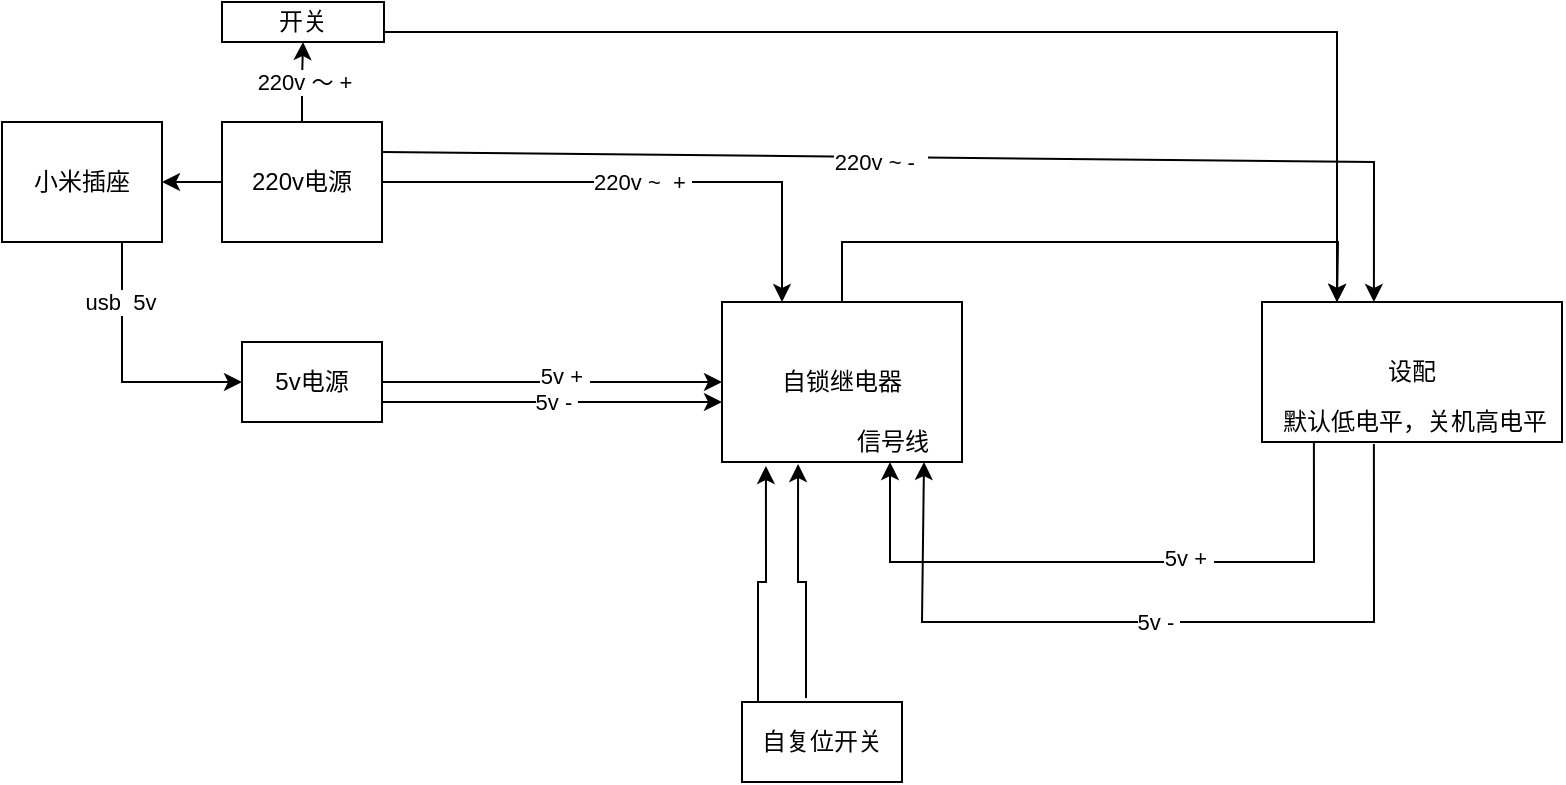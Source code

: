 <mxfile version="17.1.1" type="github">
  <diagram id="GdhvUFtvC-fQR2Oy1b_Q" name="Page-1">
    <mxGraphModel dx="1351" dy="730" grid="1" gridSize="10" guides="1" tooltips="1" connect="1" arrows="1" fold="1" page="1" pageScale="1" pageWidth="827" pageHeight="1169" math="0" shadow="0">
      <root>
        <mxCell id="0" />
        <mxCell id="1" parent="0" />
        <mxCell id="pxNG_dInno-5pwJ3HLSa-2" value="自锁继电器" style="rounded=0;whiteSpace=wrap;html=1;" vertex="1" parent="1">
          <mxGeometry x="380" y="290" width="120" height="80" as="geometry" />
        </mxCell>
        <mxCell id="pxNG_dInno-5pwJ3HLSa-30" value="" style="edgeStyle=orthogonalEdgeStyle;rounded=0;orthogonalLoop=1;jettySize=auto;html=1;" edge="1" parent="1" source="pxNG_dInno-5pwJ3HLSa-3" target="pxNG_dInno-5pwJ3HLSa-29">
          <mxGeometry relative="1" as="geometry" />
        </mxCell>
        <mxCell id="pxNG_dInno-5pwJ3HLSa-34" value="220v ～ +" style="edgeLabel;html=1;align=center;verticalAlign=middle;resizable=0;points=[];" vertex="1" connectable="0" parent="pxNG_dInno-5pwJ3HLSa-30">
          <mxGeometry x="0.008" relative="1" as="geometry">
            <mxPoint as="offset" />
          </mxGeometry>
        </mxCell>
        <mxCell id="pxNG_dInno-5pwJ3HLSa-38" value="" style="edgeStyle=orthogonalEdgeStyle;rounded=0;orthogonalLoop=1;jettySize=auto;html=1;" edge="1" parent="1" source="pxNG_dInno-5pwJ3HLSa-3" target="pxNG_dInno-5pwJ3HLSa-37">
          <mxGeometry relative="1" as="geometry" />
        </mxCell>
        <mxCell id="pxNG_dInno-5pwJ3HLSa-3" value="220v电源" style="rounded=0;whiteSpace=wrap;html=1;" vertex="1" parent="1">
          <mxGeometry x="130" y="200" width="80" height="60" as="geometry" />
        </mxCell>
        <mxCell id="pxNG_dInno-5pwJ3HLSa-4" value="220v ~&amp;nbsp; +&amp;nbsp;" style="endArrow=classic;html=1;rounded=0;exitX=1;exitY=0.5;exitDx=0;exitDy=0;entryX=0.25;entryY=0;entryDx=0;entryDy=0;" edge="1" parent="1" source="pxNG_dInno-5pwJ3HLSa-3" target="pxNG_dInno-5pwJ3HLSa-2">
          <mxGeometry width="50" height="50" relative="1" as="geometry">
            <mxPoint x="470" y="430" as="sourcePoint" />
            <mxPoint x="520" y="380" as="targetPoint" />
            <Array as="points">
              <mxPoint x="410" y="230" />
            </Array>
          </mxGeometry>
        </mxCell>
        <mxCell id="pxNG_dInno-5pwJ3HLSa-5" value="设配" style="rounded=0;whiteSpace=wrap;html=1;" vertex="1" parent="1">
          <mxGeometry x="650" y="290" width="150" height="70" as="geometry" />
        </mxCell>
        <mxCell id="pxNG_dInno-5pwJ3HLSa-6" value="" style="endArrow=classic;html=1;rounded=0;exitX=1;exitY=0.25;exitDx=0;exitDy=0;entryX=0.373;entryY=0;entryDx=0;entryDy=0;entryPerimeter=0;" edge="1" parent="1" source="pxNG_dInno-5pwJ3HLSa-3" target="pxNG_dInno-5pwJ3HLSa-5">
          <mxGeometry width="50" height="50" relative="1" as="geometry">
            <mxPoint x="470" y="430" as="sourcePoint" />
            <mxPoint x="520" y="380" as="targetPoint" />
            <Array as="points">
              <mxPoint x="706" y="220" />
            </Array>
          </mxGeometry>
        </mxCell>
        <mxCell id="pxNG_dInno-5pwJ3HLSa-7" value="_" style="edgeLabel;html=1;align=center;verticalAlign=middle;resizable=0;points=[];" vertex="1" connectable="0" parent="pxNG_dInno-5pwJ3HLSa-6">
          <mxGeometry x="-0.118" y="5" relative="1" as="geometry">
            <mxPoint as="offset" />
          </mxGeometry>
        </mxCell>
        <mxCell id="pxNG_dInno-5pwJ3HLSa-8" value="220v ~ -&amp;nbsp;&amp;nbsp;" style="edgeLabel;html=1;align=center;verticalAlign=middle;resizable=0;points=[];" vertex="1" connectable="0" parent="pxNG_dInno-5pwJ3HLSa-6">
          <mxGeometry x="-0.121" y="-2" relative="1" as="geometry">
            <mxPoint as="offset" />
          </mxGeometry>
        </mxCell>
        <mxCell id="pxNG_dInno-5pwJ3HLSa-9" value="" style="endArrow=classic;html=1;rounded=0;exitX=0.5;exitY=0;exitDx=0;exitDy=0;entryX=0.25;entryY=0;entryDx=0;entryDy=0;" edge="1" parent="1" source="pxNG_dInno-5pwJ3HLSa-2" target="pxNG_dInno-5pwJ3HLSa-5">
          <mxGeometry width="50" height="50" relative="1" as="geometry">
            <mxPoint x="470" y="430" as="sourcePoint" />
            <mxPoint x="520" y="380" as="targetPoint" />
            <Array as="points">
              <mxPoint x="440" y="260" />
              <mxPoint x="688" y="260" />
            </Array>
          </mxGeometry>
        </mxCell>
        <mxCell id="pxNG_dInno-5pwJ3HLSa-10" value="" style="endArrow=classic;html=1;rounded=0;exitX=0.173;exitY=1;exitDx=0;exitDy=0;exitPerimeter=0;entryX=0.48;entryY=1;entryDx=0;entryDy=0;entryPerimeter=0;" edge="1" parent="1" source="pxNG_dInno-5pwJ3HLSa-5" target="pxNG_dInno-5pwJ3HLSa-13">
          <mxGeometry width="50" height="50" relative="1" as="geometry">
            <mxPoint x="470" y="430" as="sourcePoint" />
            <mxPoint x="520" y="380" as="targetPoint" />
            <Array as="points">
              <mxPoint x="676" y="420" />
              <mxPoint x="464" y="420" />
            </Array>
          </mxGeometry>
        </mxCell>
        <mxCell id="pxNG_dInno-5pwJ3HLSa-11" value="5v +&amp;nbsp;" style="edgeLabel;html=1;align=center;verticalAlign=middle;resizable=0;points=[];" vertex="1" connectable="0" parent="pxNG_dInno-5pwJ3HLSa-10">
          <mxGeometry x="-0.237" y="-2" relative="1" as="geometry">
            <mxPoint as="offset" />
          </mxGeometry>
        </mxCell>
        <mxCell id="pxNG_dInno-5pwJ3HLSa-12" value="5v -&amp;nbsp;" style="endArrow=classic;html=1;rounded=0;exitX=0.373;exitY=1.014;exitDx=0;exitDy=0;exitPerimeter=0;entryX=0.82;entryY=1;entryDx=0;entryDy=0;entryPerimeter=0;" edge="1" parent="1" source="pxNG_dInno-5pwJ3HLSa-5" target="pxNG_dInno-5pwJ3HLSa-13">
          <mxGeometry width="50" height="50" relative="1" as="geometry">
            <mxPoint x="470" y="430" as="sourcePoint" />
            <mxPoint x="520" y="380" as="targetPoint" />
            <Array as="points">
              <mxPoint x="706" y="450" />
              <mxPoint x="480" y="450" />
            </Array>
          </mxGeometry>
        </mxCell>
        <mxCell id="pxNG_dInno-5pwJ3HLSa-13" value="信号线" style="text;html=1;align=center;verticalAlign=middle;resizable=0;points=[];autosize=1;strokeColor=none;fillColor=none;" vertex="1" parent="1">
          <mxGeometry x="440" y="350" width="50" height="20" as="geometry" />
        </mxCell>
        <mxCell id="pxNG_dInno-5pwJ3HLSa-14" value="自复位开关" style="rounded=0;whiteSpace=wrap;html=1;" vertex="1" parent="1">
          <mxGeometry x="390" y="490" width="80" height="40" as="geometry" />
        </mxCell>
        <mxCell id="pxNG_dInno-5pwJ3HLSa-15" value="" style="endArrow=classic;html=1;rounded=0;entryX=0.183;entryY=1.025;entryDx=0;entryDy=0;entryPerimeter=0;exitX=0.1;exitY=0;exitDx=0;exitDy=0;exitPerimeter=0;edgeStyle=orthogonalEdgeStyle;" edge="1" parent="1" source="pxNG_dInno-5pwJ3HLSa-14" target="pxNG_dInno-5pwJ3HLSa-2">
          <mxGeometry width="50" height="50" relative="1" as="geometry">
            <mxPoint x="180" y="450" as="sourcePoint" />
            <mxPoint x="520" y="380" as="targetPoint" />
          </mxGeometry>
        </mxCell>
        <mxCell id="pxNG_dInno-5pwJ3HLSa-17" value="" style="endArrow=classic;html=1;rounded=0;exitX=0.4;exitY=-0.05;exitDx=0;exitDy=0;exitPerimeter=0;entryX=0.317;entryY=1.013;entryDx=0;entryDy=0;entryPerimeter=0;edgeStyle=orthogonalEdgeStyle;" edge="1" parent="1" source="pxNG_dInno-5pwJ3HLSa-14" target="pxNG_dInno-5pwJ3HLSa-2">
          <mxGeometry width="50" height="50" relative="1" as="geometry">
            <mxPoint x="470" y="430" as="sourcePoint" />
            <mxPoint x="520" y="380" as="targetPoint" />
          </mxGeometry>
        </mxCell>
        <mxCell id="pxNG_dInno-5pwJ3HLSa-20" value="默认低电平，关机高电平" style="text;html=1;align=center;verticalAlign=middle;resizable=0;points=[];autosize=1;strokeColor=none;fillColor=none;" vertex="1" parent="1">
          <mxGeometry x="651" y="340" width="150" height="20" as="geometry" />
        </mxCell>
        <mxCell id="pxNG_dInno-5pwJ3HLSa-21" value="&lt;span&gt;5v电源&lt;/span&gt;" style="rounded=0;whiteSpace=wrap;html=1;" vertex="1" parent="1">
          <mxGeometry x="140" y="310" width="70" height="40" as="geometry" />
        </mxCell>
        <mxCell id="pxNG_dInno-5pwJ3HLSa-24" value="" style="endArrow=classic;html=1;rounded=0;exitX=1;exitY=0.75;exitDx=0;exitDy=0;" edge="1" parent="1" source="pxNG_dInno-5pwJ3HLSa-21">
          <mxGeometry width="50" height="50" relative="1" as="geometry">
            <mxPoint x="210" y="350" as="sourcePoint" />
            <mxPoint x="380" y="340" as="targetPoint" />
          </mxGeometry>
        </mxCell>
        <mxCell id="pxNG_dInno-5pwJ3HLSa-27" value="5v -&amp;nbsp;" style="edgeLabel;html=1;align=center;verticalAlign=middle;resizable=0;points=[];" vertex="1" connectable="0" parent="pxNG_dInno-5pwJ3HLSa-24">
          <mxGeometry x="0.024" relative="1" as="geometry">
            <mxPoint as="offset" />
          </mxGeometry>
        </mxCell>
        <mxCell id="pxNG_dInno-5pwJ3HLSa-25" value="" style="endArrow=classic;html=1;rounded=0;exitX=1;exitY=0.5;exitDx=0;exitDy=0;" edge="1" parent="1" source="pxNG_dInno-5pwJ3HLSa-21" target="pxNG_dInno-5pwJ3HLSa-2">
          <mxGeometry width="50" height="50" relative="1" as="geometry">
            <mxPoint x="470" y="430" as="sourcePoint" />
            <mxPoint x="520" y="380" as="targetPoint" />
          </mxGeometry>
        </mxCell>
        <mxCell id="pxNG_dInno-5pwJ3HLSa-26" value="5v +&amp;nbsp;" style="edgeLabel;html=1;align=center;verticalAlign=middle;resizable=0;points=[];" vertex="1" connectable="0" parent="pxNG_dInno-5pwJ3HLSa-25">
          <mxGeometry x="0.071" y="3" relative="1" as="geometry">
            <mxPoint as="offset" />
          </mxGeometry>
        </mxCell>
        <mxCell id="pxNG_dInno-5pwJ3HLSa-33" style="edgeStyle=orthogonalEdgeStyle;rounded=0;orthogonalLoop=1;jettySize=auto;html=1;exitX=1;exitY=0.75;exitDx=0;exitDy=0;entryX=0.25;entryY=0;entryDx=0;entryDy=0;" edge="1" parent="1" source="pxNG_dInno-5pwJ3HLSa-29" target="pxNG_dInno-5pwJ3HLSa-5">
          <mxGeometry relative="1" as="geometry">
            <mxPoint x="681" y="125.241" as="targetPoint" />
          </mxGeometry>
        </mxCell>
        <mxCell id="pxNG_dInno-5pwJ3HLSa-29" value="开关" style="rounded=0;whiteSpace=wrap;html=1;" vertex="1" parent="1">
          <mxGeometry x="130" y="140" width="81" height="20" as="geometry" />
        </mxCell>
        <mxCell id="pxNG_dInno-5pwJ3HLSa-39" style="edgeStyle=orthogonalEdgeStyle;rounded=0;orthogonalLoop=1;jettySize=auto;html=1;exitX=0.75;exitY=1;exitDx=0;exitDy=0;entryX=0;entryY=0.5;entryDx=0;entryDy=0;" edge="1" parent="1" source="pxNG_dInno-5pwJ3HLSa-37" target="pxNG_dInno-5pwJ3HLSa-21">
          <mxGeometry relative="1" as="geometry" />
        </mxCell>
        <mxCell id="pxNG_dInno-5pwJ3HLSa-40" value="usb&amp;nbsp; 5v&lt;br&gt;" style="edgeLabel;html=1;align=center;verticalAlign=middle;resizable=0;points=[];" vertex="1" connectable="0" parent="pxNG_dInno-5pwJ3HLSa-39">
          <mxGeometry x="-0.524" y="-1" relative="1" as="geometry">
            <mxPoint y="-1" as="offset" />
          </mxGeometry>
        </mxCell>
        <mxCell id="pxNG_dInno-5pwJ3HLSa-37" value="小米插座" style="rounded=0;whiteSpace=wrap;html=1;" vertex="1" parent="1">
          <mxGeometry x="20" y="200" width="80" height="60" as="geometry" />
        </mxCell>
      </root>
    </mxGraphModel>
  </diagram>
</mxfile>
